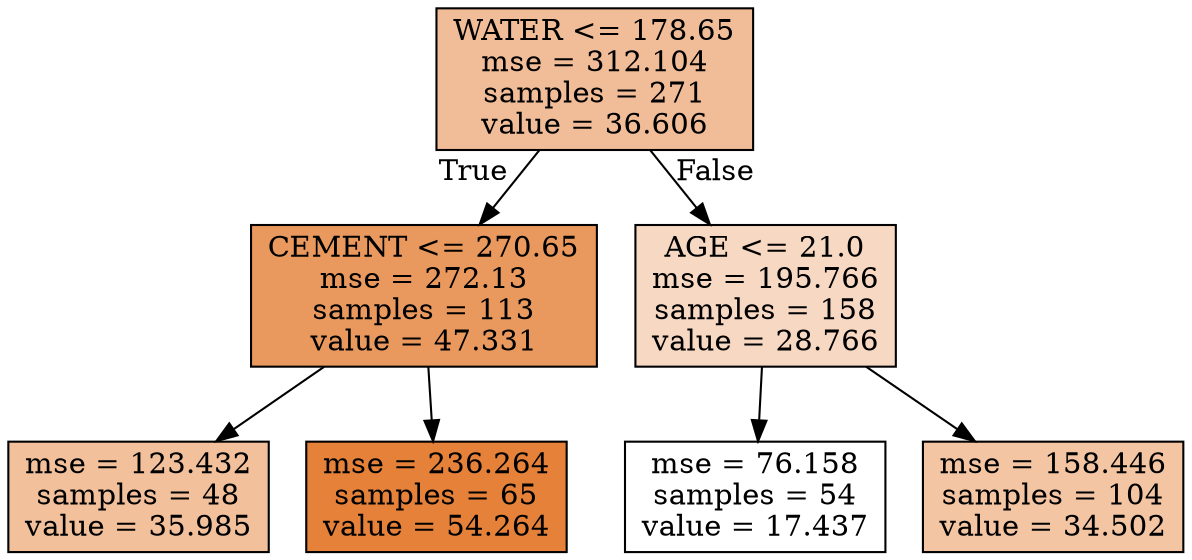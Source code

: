 digraph Tree {
node [shape=box, style="filled", color="black"] ;
0 [label="WATER <= 178.65\nmse = 312.104\nsamples = 271\nvalue = 36.606", fillcolor="#f1bd98"] ;
1 [label="CEMENT <= 270.65\nmse = 272.13\nsamples = 113\nvalue = 47.331", fillcolor="#ea995e"] ;
0 -> 1 [labeldistance=2.5, labelangle=45, headlabel="True"] ;
2 [label="mse = 123.432\nsamples = 48\nvalue = 35.985", fillcolor="#f2c09b"] ;
1 -> 2 ;
3 [label="mse = 236.264\nsamples = 65\nvalue = 54.264", fillcolor="#e58139"] ;
1 -> 3 ;
4 [label="AGE <= 21.0\nmse = 195.766\nsamples = 158\nvalue = 28.766", fillcolor="#f7d8c2"] ;
0 -> 4 [labeldistance=2.5, labelangle=-45, headlabel="False"] ;
5 [label="mse = 76.158\nsamples = 54\nvalue = 17.437", fillcolor="#ffffff"] ;
4 -> 5 ;
6 [label="mse = 158.446\nsamples = 104\nvalue = 34.502", fillcolor="#f3c5a3"] ;
4 -> 6 ;
}
